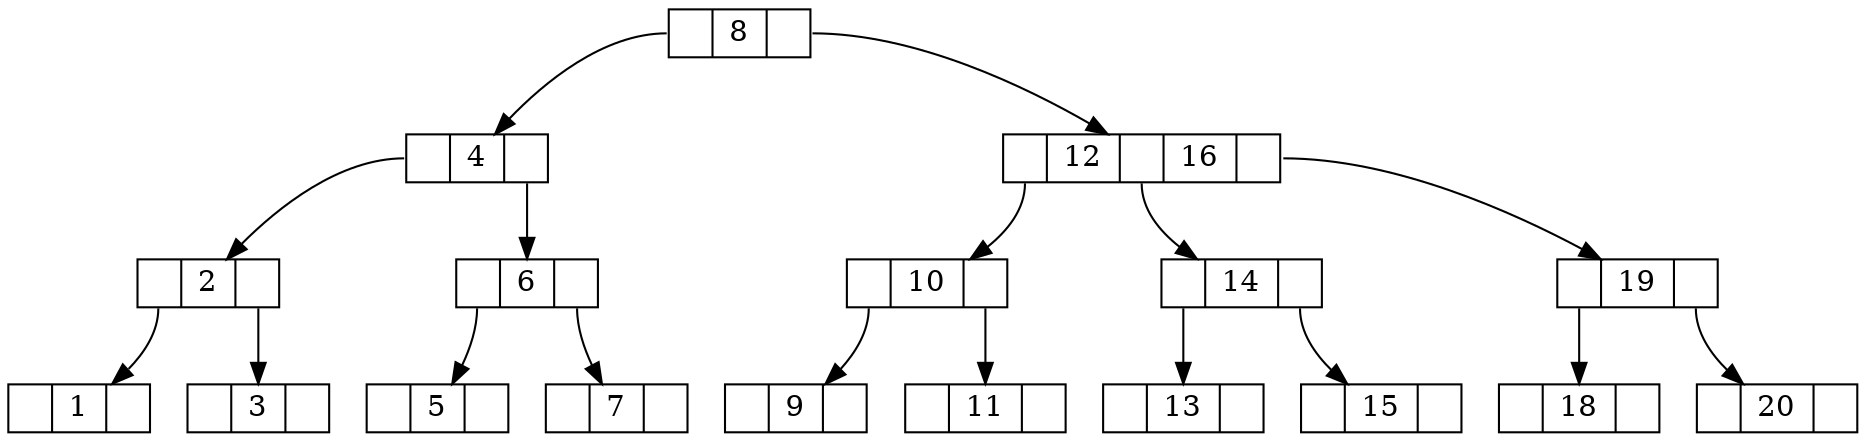 digraph {
	node [height=.1 shape=record]
	"node-8" [label="<f0> | <f1> 8| <f2>"]
	"node-1216" [label="<f0> | <f1> 12| <f2>| <f3> 16| <f4>"]
	"node-8":f2 -> "node-1216"
	"node-19" [label="<f0> | <f1> 19| <f2>"]
	"node-1216":f4 -> "node-19"
	"node-20" [label="<f0> | <f1> 20| <f2>"]
	"node-19":f2 -> "node-20"
	"node-18" [label="<f0> | <f1> 18| <f2>"]
	"node-19":f0 -> "node-18"
	"node-14" [label="<f0> | <f1> 14| <f2>"]
	"node-1216":f2 -> "node-14"
	"node-15" [label="<f0> | <f1> 15| <f2>"]
	"node-14":f2 -> "node-15"
	"node-13" [label="<f0> | <f1> 13| <f2>"]
	"node-14":f0 -> "node-13"
	"node-10" [label="<f0> | <f1> 10| <f2>"]
	"node-1216":f0 -> "node-10"
	"node-11" [label="<f0> | <f1> 11| <f2>"]
	"node-10":f2 -> "node-11"
	"node-9" [label="<f0> | <f1> 9| <f2>"]
	"node-10":f0 -> "node-9"
	"node-4" [label="<f0> | <f1> 4| <f2>"]
	"node-8":f0 -> "node-4"
	"node-6" [label="<f0> | <f1> 6| <f2>"]
	"node-4":f2 -> "node-6"
	"node-7" [label="<f0> | <f1> 7| <f2>"]
	"node-6":f2 -> "node-7"
	"node-5" [label="<f0> | <f1> 5| <f2>"]
	"node-6":f0 -> "node-5"
	"node-2" [label="<f0> | <f1> 2| <f2>"]
	"node-4":f0 -> "node-2"
	"node-3" [label="<f0> | <f1> 3| <f2>"]
	"node-2":f2 -> "node-3"
	"node-1" [label="<f0> | <f1> 1| <f2>"]
	"node-2":f0 -> "node-1"
}
